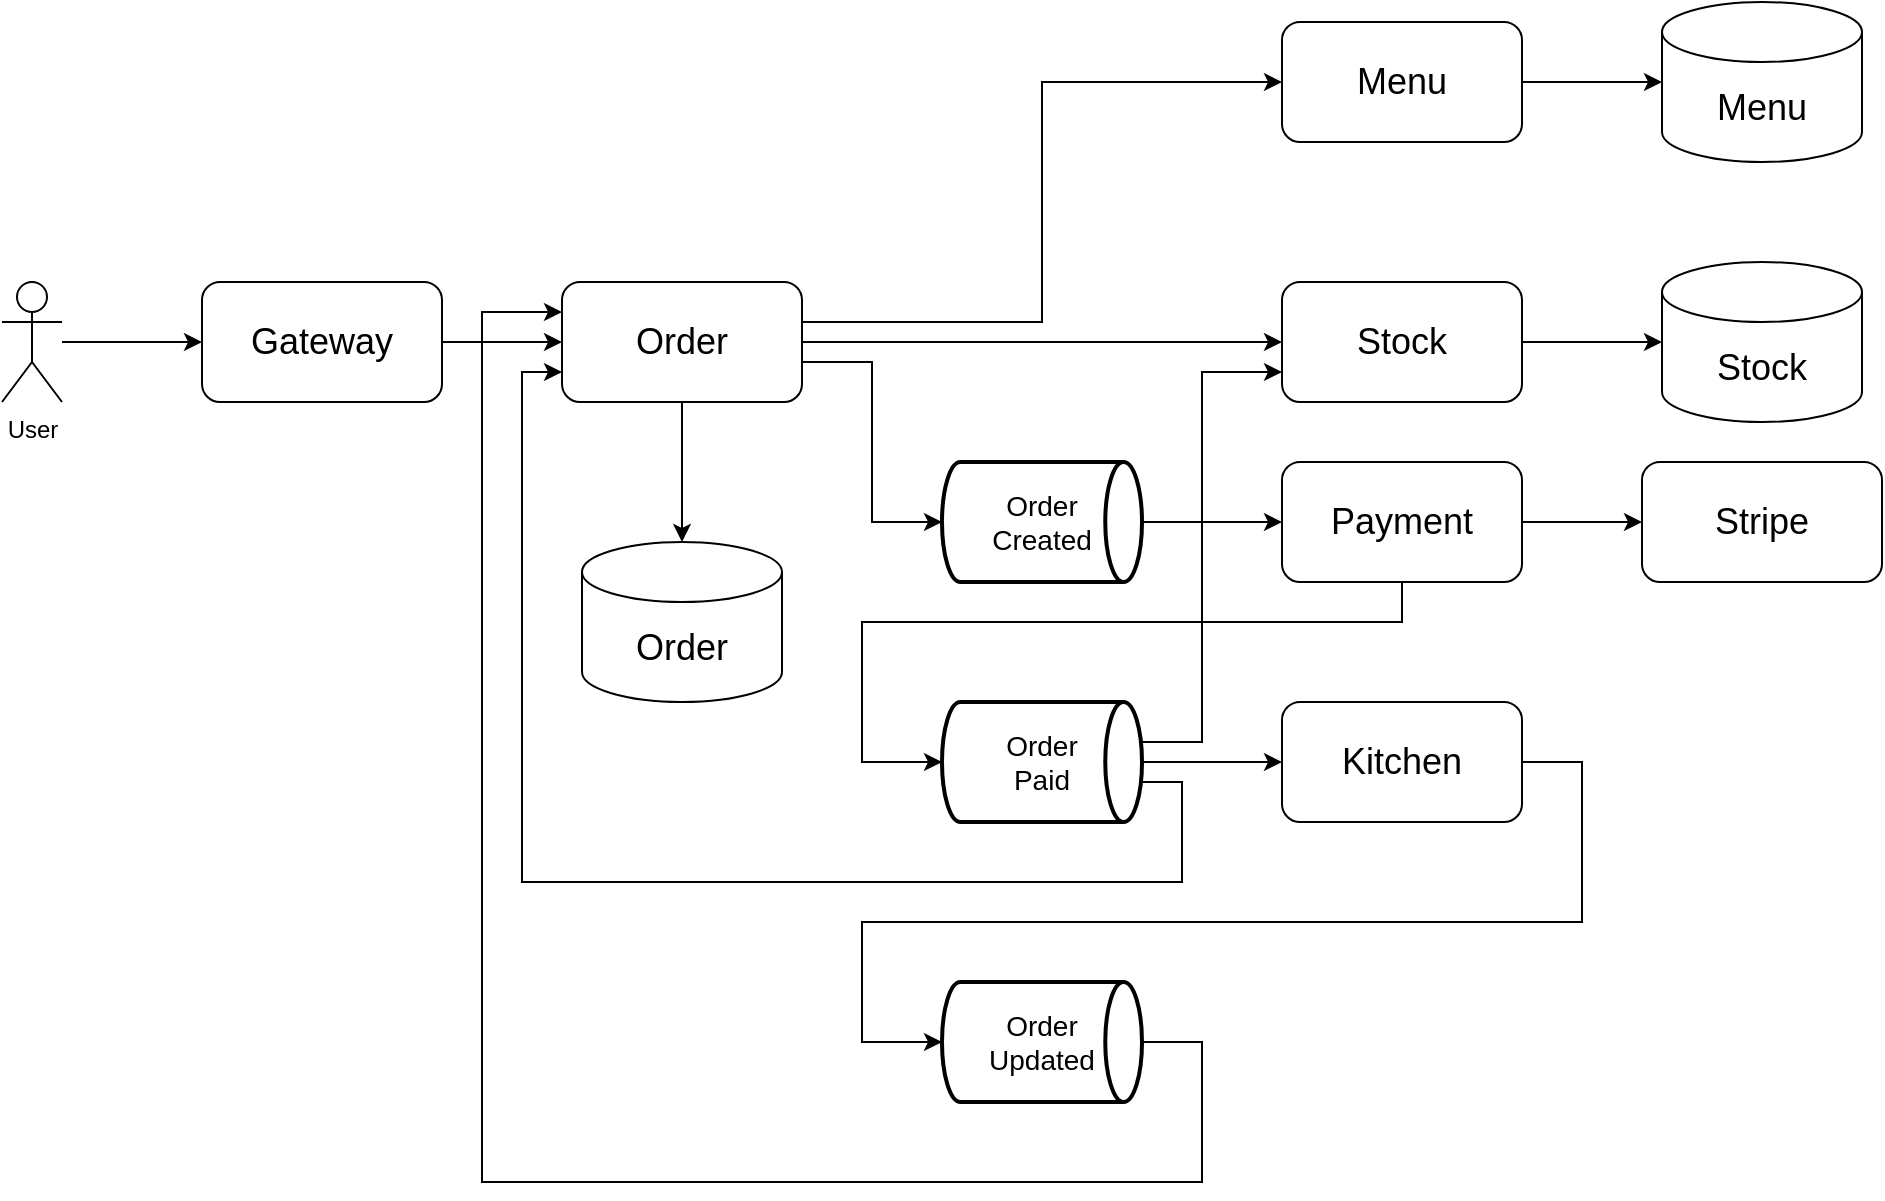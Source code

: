 <mxfile version="24.7.17">
  <diagram name="Page-1" id="g4qGTQ4zQkpkl8TvkoWw">
    <mxGraphModel dx="804" dy="683" grid="1" gridSize="10" guides="1" tooltips="1" connect="1" arrows="1" fold="1" page="1" pageScale="1" pageWidth="827" pageHeight="1169" math="0" shadow="0">
      <root>
        <mxCell id="0" />
        <mxCell id="1" parent="0" />
        <mxCell id="v3Ff1kUIgIHhmVwFfDah-3" value="" style="edgeStyle=orthogonalEdgeStyle;rounded=0;orthogonalLoop=1;jettySize=auto;html=1;" edge="1" parent="1" source="v3Ff1kUIgIHhmVwFfDah-1" target="v3Ff1kUIgIHhmVwFfDah-2">
          <mxGeometry relative="1" as="geometry" />
        </mxCell>
        <mxCell id="v3Ff1kUIgIHhmVwFfDah-1" value="User" style="shape=umlActor;verticalLabelPosition=bottom;verticalAlign=top;html=1;outlineConnect=0;" vertex="1" parent="1">
          <mxGeometry x="80" y="300" width="30" height="60" as="geometry" />
        </mxCell>
        <mxCell id="v3Ff1kUIgIHhmVwFfDah-7" value="" style="edgeStyle=orthogonalEdgeStyle;rounded=0;orthogonalLoop=1;jettySize=auto;html=1;" edge="1" parent="1" source="v3Ff1kUIgIHhmVwFfDah-2" target="v3Ff1kUIgIHhmVwFfDah-4">
          <mxGeometry relative="1" as="geometry" />
        </mxCell>
        <mxCell id="v3Ff1kUIgIHhmVwFfDah-2" value="&lt;font style=&quot;font-size: 18px;&quot;&gt;Gateway&lt;/font&gt;" style="rounded=1;whiteSpace=wrap;html=1;" vertex="1" parent="1">
          <mxGeometry x="180" y="300" width="120" height="60" as="geometry" />
        </mxCell>
        <mxCell id="v3Ff1kUIgIHhmVwFfDah-6" value="" style="edgeStyle=orthogonalEdgeStyle;rounded=0;orthogonalLoop=1;jettySize=auto;html=1;" edge="1" parent="1" source="v3Ff1kUIgIHhmVwFfDah-4" target="v3Ff1kUIgIHhmVwFfDah-5">
          <mxGeometry relative="1" as="geometry" />
        </mxCell>
        <mxCell id="v3Ff1kUIgIHhmVwFfDah-9" value="" style="edgeStyle=orthogonalEdgeStyle;rounded=0;orthogonalLoop=1;jettySize=auto;html=1;" edge="1" parent="1" source="v3Ff1kUIgIHhmVwFfDah-4" target="v3Ff1kUIgIHhmVwFfDah-8">
          <mxGeometry relative="1" as="geometry" />
        </mxCell>
        <mxCell id="v3Ff1kUIgIHhmVwFfDah-14" style="edgeStyle=orthogonalEdgeStyle;rounded=0;orthogonalLoop=1;jettySize=auto;html=1;entryX=0;entryY=0.5;entryDx=0;entryDy=0;" edge="1" parent="1" source="v3Ff1kUIgIHhmVwFfDah-4" target="v3Ff1kUIgIHhmVwFfDah-13">
          <mxGeometry relative="1" as="geometry">
            <Array as="points">
              <mxPoint x="600" y="320" />
              <mxPoint x="600" y="200" />
            </Array>
          </mxGeometry>
        </mxCell>
        <mxCell id="v3Ff1kUIgIHhmVwFfDah-4" value="&lt;font style=&quot;font-size: 18px;&quot;&gt;Order&lt;/font&gt;" style="rounded=1;whiteSpace=wrap;html=1;" vertex="1" parent="1">
          <mxGeometry x="360" y="300" width="120" height="60" as="geometry" />
        </mxCell>
        <mxCell id="v3Ff1kUIgIHhmVwFfDah-5" value="&lt;font style=&quot;font-size: 18px;&quot;&gt;Order&lt;/font&gt;" style="shape=cylinder3;whiteSpace=wrap;html=1;boundedLbl=1;backgroundOutline=1;size=15;" vertex="1" parent="1">
          <mxGeometry x="370" y="430" width="100" height="80" as="geometry" />
        </mxCell>
        <mxCell id="v3Ff1kUIgIHhmVwFfDah-16" value="" style="edgeStyle=orthogonalEdgeStyle;rounded=0;orthogonalLoop=1;jettySize=auto;html=1;" edge="1" parent="1" source="v3Ff1kUIgIHhmVwFfDah-8" target="v3Ff1kUIgIHhmVwFfDah-15">
          <mxGeometry relative="1" as="geometry" />
        </mxCell>
        <mxCell id="v3Ff1kUIgIHhmVwFfDah-8" value="&lt;font style=&quot;font-size: 18px;&quot;&gt;Stock&lt;/font&gt;" style="rounded=1;whiteSpace=wrap;html=1;" vertex="1" parent="1">
          <mxGeometry x="720" y="300" width="120" height="60" as="geometry" />
        </mxCell>
        <mxCell id="v3Ff1kUIgIHhmVwFfDah-10" value="&lt;font style=&quot;font-size: 18px;&quot;&gt;Menu&lt;/font&gt;" style="shape=cylinder3;whiteSpace=wrap;html=1;boundedLbl=1;backgroundOutline=1;size=15;" vertex="1" parent="1">
          <mxGeometry x="910" y="160" width="100" height="80" as="geometry" />
        </mxCell>
        <mxCell id="v3Ff1kUIgIHhmVwFfDah-17" value="" style="edgeStyle=orthogonalEdgeStyle;rounded=0;orthogonalLoop=1;jettySize=auto;html=1;" edge="1" parent="1" source="v3Ff1kUIgIHhmVwFfDah-13" target="v3Ff1kUIgIHhmVwFfDah-10">
          <mxGeometry relative="1" as="geometry" />
        </mxCell>
        <mxCell id="v3Ff1kUIgIHhmVwFfDah-13" value="&lt;font style=&quot;font-size: 18px;&quot;&gt;Menu&lt;/font&gt;" style="rounded=1;whiteSpace=wrap;html=1;" vertex="1" parent="1">
          <mxGeometry x="720" y="170" width="120" height="60" as="geometry" />
        </mxCell>
        <mxCell id="v3Ff1kUIgIHhmVwFfDah-15" value="&lt;font style=&quot;font-size: 18px;&quot;&gt;Stock&lt;/font&gt;" style="shape=cylinder3;whiteSpace=wrap;html=1;boundedLbl=1;backgroundOutline=1;size=15;" vertex="1" parent="1">
          <mxGeometry x="910" y="290" width="100" height="80" as="geometry" />
        </mxCell>
        <mxCell id="v3Ff1kUIgIHhmVwFfDah-29" value="" style="edgeStyle=orthogonalEdgeStyle;rounded=0;orthogonalLoop=1;jettySize=auto;html=1;" edge="1" parent="1" source="v3Ff1kUIgIHhmVwFfDah-18" target="v3Ff1kUIgIHhmVwFfDah-28">
          <mxGeometry relative="1" as="geometry" />
        </mxCell>
        <mxCell id="v3Ff1kUIgIHhmVwFfDah-18" value="&lt;font style=&quot;font-size: 18px;&quot;&gt;Payment&lt;/font&gt;" style="rounded=1;whiteSpace=wrap;html=1;" vertex="1" parent="1">
          <mxGeometry x="720" y="390" width="120" height="60" as="geometry" />
        </mxCell>
        <mxCell id="v3Ff1kUIgIHhmVwFfDah-27" style="edgeStyle=orthogonalEdgeStyle;rounded=0;orthogonalLoop=1;jettySize=auto;html=1;entryX=0;entryY=0.5;entryDx=0;entryDy=0;" edge="1" parent="1" source="v3Ff1kUIgIHhmVwFfDah-20" target="v3Ff1kUIgIHhmVwFfDah-18">
          <mxGeometry relative="1" as="geometry" />
        </mxCell>
        <mxCell id="v3Ff1kUIgIHhmVwFfDah-20" value="&lt;font style=&quot;font-size: 14px;&quot;&gt;Order&lt;/font&gt;&lt;div&gt;&lt;font style=&quot;font-size: 14px;&quot;&gt;Created&lt;/font&gt;&lt;/div&gt;" style="strokeWidth=2;html=1;shape=mxgraph.flowchart.direct_data;whiteSpace=wrap;" vertex="1" parent="1">
          <mxGeometry x="550" y="390" width="100" height="60" as="geometry" />
        </mxCell>
        <mxCell id="v3Ff1kUIgIHhmVwFfDah-34" style="edgeStyle=orthogonalEdgeStyle;rounded=0;orthogonalLoop=1;jettySize=auto;html=1;entryX=0;entryY=0.75;entryDx=0;entryDy=0;" edge="1" parent="1" source="v3Ff1kUIgIHhmVwFfDah-21" target="v3Ff1kUIgIHhmVwFfDah-4">
          <mxGeometry relative="1" as="geometry">
            <Array as="points">
              <mxPoint x="670" y="550" />
              <mxPoint x="670" y="600" />
              <mxPoint x="340" y="600" />
              <mxPoint x="340" y="345" />
            </Array>
          </mxGeometry>
        </mxCell>
        <mxCell id="v3Ff1kUIgIHhmVwFfDah-35" style="edgeStyle=orthogonalEdgeStyle;rounded=0;orthogonalLoop=1;jettySize=auto;html=1;entryX=0;entryY=0.75;entryDx=0;entryDy=0;" edge="1" parent="1" source="v3Ff1kUIgIHhmVwFfDah-21" target="v3Ff1kUIgIHhmVwFfDah-8">
          <mxGeometry relative="1" as="geometry">
            <Array as="points">
              <mxPoint x="680" y="530" />
              <mxPoint x="680" y="345" />
            </Array>
          </mxGeometry>
        </mxCell>
        <mxCell id="v3Ff1kUIgIHhmVwFfDah-37" style="edgeStyle=orthogonalEdgeStyle;rounded=0;orthogonalLoop=1;jettySize=auto;html=1;entryX=0;entryY=0.5;entryDx=0;entryDy=0;" edge="1" parent="1" source="v3Ff1kUIgIHhmVwFfDah-21" target="v3Ff1kUIgIHhmVwFfDah-36">
          <mxGeometry relative="1" as="geometry" />
        </mxCell>
        <mxCell id="v3Ff1kUIgIHhmVwFfDah-21" value="&lt;font style=&quot;font-size: 14px;&quot;&gt;Order&lt;/font&gt;&lt;div&gt;&lt;font style=&quot;font-size: 14px;&quot;&gt;Paid&lt;/font&gt;&lt;/div&gt;" style="strokeWidth=2;html=1;shape=mxgraph.flowchart.direct_data;whiteSpace=wrap;" vertex="1" parent="1">
          <mxGeometry x="550" y="510" width="100" height="60" as="geometry" />
        </mxCell>
        <mxCell id="v3Ff1kUIgIHhmVwFfDah-40" style="edgeStyle=orthogonalEdgeStyle;rounded=0;orthogonalLoop=1;jettySize=auto;html=1;entryX=0;entryY=0.25;entryDx=0;entryDy=0;" edge="1" parent="1" source="v3Ff1kUIgIHhmVwFfDah-22" target="v3Ff1kUIgIHhmVwFfDah-4">
          <mxGeometry relative="1" as="geometry">
            <Array as="points">
              <mxPoint x="680" y="680" />
              <mxPoint x="680" y="750" />
              <mxPoint x="320" y="750" />
              <mxPoint x="320" y="315" />
            </Array>
          </mxGeometry>
        </mxCell>
        <mxCell id="v3Ff1kUIgIHhmVwFfDah-22" value="&lt;font style=&quot;font-size: 14px;&quot;&gt;Order&lt;/font&gt;&lt;div&gt;&lt;font style=&quot;font-size: 14px;&quot;&gt;Updated&lt;/font&gt;&lt;/div&gt;" style="strokeWidth=2;html=1;shape=mxgraph.flowchart.direct_data;whiteSpace=wrap;" vertex="1" parent="1">
          <mxGeometry x="550" y="650" width="100" height="60" as="geometry" />
        </mxCell>
        <mxCell id="v3Ff1kUIgIHhmVwFfDah-26" style="edgeStyle=orthogonalEdgeStyle;rounded=0;orthogonalLoop=1;jettySize=auto;html=1;exitX=1;exitY=0.5;exitDx=0;exitDy=0;entryX=0;entryY=0.5;entryDx=0;entryDy=0;entryPerimeter=0;" edge="1" parent="1" source="v3Ff1kUIgIHhmVwFfDah-4" target="v3Ff1kUIgIHhmVwFfDah-20">
          <mxGeometry relative="1" as="geometry">
            <Array as="points">
              <mxPoint x="480" y="340" />
              <mxPoint x="515" y="340" />
              <mxPoint x="515" y="420" />
            </Array>
          </mxGeometry>
        </mxCell>
        <mxCell id="v3Ff1kUIgIHhmVwFfDah-28" value="&lt;font style=&quot;font-size: 18px;&quot;&gt;Stripe&lt;/font&gt;" style="rounded=1;whiteSpace=wrap;html=1;" vertex="1" parent="1">
          <mxGeometry x="900" y="390" width="120" height="60" as="geometry" />
        </mxCell>
        <mxCell id="v3Ff1kUIgIHhmVwFfDah-33" style="edgeStyle=orthogonalEdgeStyle;rounded=0;orthogonalLoop=1;jettySize=auto;html=1;entryX=0;entryY=0.5;entryDx=0;entryDy=0;entryPerimeter=0;" edge="1" parent="1" source="v3Ff1kUIgIHhmVwFfDah-18" target="v3Ff1kUIgIHhmVwFfDah-21">
          <mxGeometry relative="1" as="geometry">
            <Array as="points">
              <mxPoint x="780" y="470" />
              <mxPoint x="510" y="470" />
              <mxPoint x="510" y="540" />
            </Array>
          </mxGeometry>
        </mxCell>
        <mxCell id="v3Ff1kUIgIHhmVwFfDah-36" value="&lt;font style=&quot;font-size: 18px;&quot;&gt;Kitchen&lt;/font&gt;" style="rounded=1;whiteSpace=wrap;html=1;" vertex="1" parent="1">
          <mxGeometry x="720" y="510" width="120" height="60" as="geometry" />
        </mxCell>
        <mxCell id="v3Ff1kUIgIHhmVwFfDah-39" style="edgeStyle=orthogonalEdgeStyle;rounded=0;orthogonalLoop=1;jettySize=auto;html=1;entryX=0;entryY=0.5;entryDx=0;entryDy=0;entryPerimeter=0;" edge="1" parent="1" source="v3Ff1kUIgIHhmVwFfDah-36" target="v3Ff1kUIgIHhmVwFfDah-22">
          <mxGeometry relative="1" as="geometry">
            <Array as="points">
              <mxPoint x="870" y="540" />
              <mxPoint x="870" y="620" />
              <mxPoint x="510" y="620" />
              <mxPoint x="510" y="680" />
            </Array>
          </mxGeometry>
        </mxCell>
      </root>
    </mxGraphModel>
  </diagram>
</mxfile>
